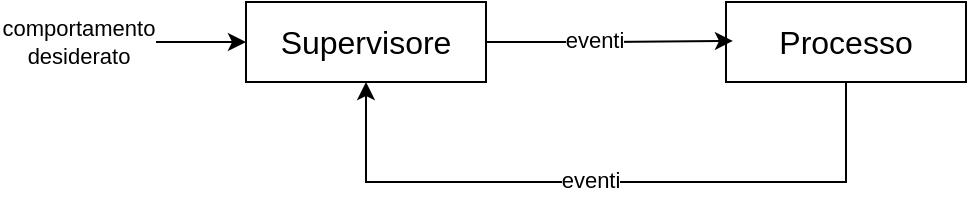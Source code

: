 <mxfile version="24.7.17">
  <diagram name="Pagina-1" id="1B4s0iUVnO3FrDvKueOF">
    <mxGraphModel dx="676" dy="391" grid="1" gridSize="10" guides="1" tooltips="1" connect="1" arrows="1" fold="1" page="1" pageScale="1" pageWidth="827" pageHeight="1169" math="0" shadow="0">
      <root>
        <mxCell id="0" />
        <mxCell id="1" parent="0" />
        <mxCell id="YITF9erEPquOW5AoDcuN-1" value="Supervisore" style="rounded=0;whiteSpace=wrap;html=1;fontSize=16;fillColor=none;" vertex="1" parent="1">
          <mxGeometry x="240" y="320" width="120" height="40" as="geometry" />
        </mxCell>
        <mxCell id="YITF9erEPquOW5AoDcuN-4" style="edgeStyle=orthogonalEdgeStyle;rounded=0;orthogonalLoop=1;jettySize=auto;html=1;entryX=0.5;entryY=1;entryDx=0;entryDy=0;" edge="1" parent="1" source="YITF9erEPquOW5AoDcuN-2" target="YITF9erEPquOW5AoDcuN-1">
          <mxGeometry relative="1" as="geometry">
            <Array as="points">
              <mxPoint x="540" y="410" />
              <mxPoint x="300" y="410" />
            </Array>
          </mxGeometry>
        </mxCell>
        <mxCell id="YITF9erEPquOW5AoDcuN-6" value="eventi" style="edgeLabel;html=1;align=center;verticalAlign=middle;resizable=0;points=[];" vertex="1" connectable="0" parent="YITF9erEPquOW5AoDcuN-4">
          <mxGeometry x="0.049" y="-1" relative="1" as="geometry">
            <mxPoint as="offset" />
          </mxGeometry>
        </mxCell>
        <mxCell id="YITF9erEPquOW5AoDcuN-2" value="Processo" style="rounded=0;whiteSpace=wrap;html=1;fontSize=16;fillColor=none;" vertex="1" parent="1">
          <mxGeometry x="480" y="320" width="120" height="40" as="geometry" />
        </mxCell>
        <mxCell id="YITF9erEPquOW5AoDcuN-3" style="edgeStyle=orthogonalEdgeStyle;rounded=0;orthogonalLoop=1;jettySize=auto;html=1;entryX=0.029;entryY=0.487;entryDx=0;entryDy=0;entryPerimeter=0;" edge="1" parent="1" source="YITF9erEPquOW5AoDcuN-1" target="YITF9erEPquOW5AoDcuN-2">
          <mxGeometry relative="1" as="geometry" />
        </mxCell>
        <mxCell id="YITF9erEPquOW5AoDcuN-7" value="eventi" style="edgeLabel;html=1;align=center;verticalAlign=middle;resizable=0;points=[];" vertex="1" connectable="0" parent="YITF9erEPquOW5AoDcuN-3">
          <mxGeometry x="-0.129" y="1" relative="1" as="geometry">
            <mxPoint as="offset" />
          </mxGeometry>
        </mxCell>
        <mxCell id="YITF9erEPquOW5AoDcuN-8" value="" style="endArrow=classic;html=1;rounded=0;" edge="1" parent="1">
          <mxGeometry width="50" height="50" relative="1" as="geometry">
            <mxPoint x="130" y="340" as="sourcePoint" />
            <mxPoint x="240" y="340" as="targetPoint" />
          </mxGeometry>
        </mxCell>
        <mxCell id="YITF9erEPquOW5AoDcuN-9" value="comportamento&lt;br&gt;desiderato" style="edgeLabel;html=1;align=center;verticalAlign=middle;resizable=0;points=[];" vertex="1" connectable="0" parent="YITF9erEPquOW5AoDcuN-8">
          <mxGeometry x="-0.538" relative="1" as="geometry">
            <mxPoint as="offset" />
          </mxGeometry>
        </mxCell>
      </root>
    </mxGraphModel>
  </diagram>
</mxfile>
